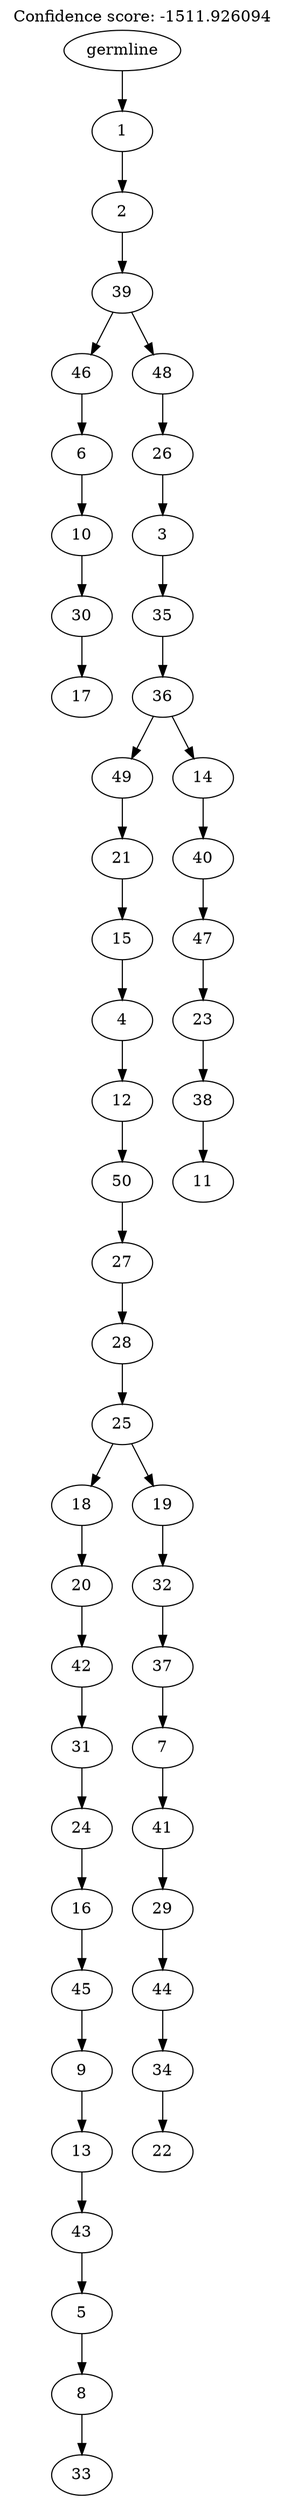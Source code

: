 digraph g {
	"49" -> "50";
	"50" [label="17"];
	"48" -> "49";
	"49" [label="30"];
	"47" -> "48";
	"48" [label="10"];
	"46" -> "47";
	"47" [label="6"];
	"44" -> "45";
	"45" [label="33"];
	"43" -> "44";
	"44" [label="8"];
	"42" -> "43";
	"43" [label="5"];
	"41" -> "42";
	"42" [label="43"];
	"40" -> "41";
	"41" [label="13"];
	"39" -> "40";
	"40" [label="9"];
	"38" -> "39";
	"39" [label="45"];
	"37" -> "38";
	"38" [label="16"];
	"36" -> "37";
	"37" [label="24"];
	"35" -> "36";
	"36" [label="31"];
	"34" -> "35";
	"35" [label="42"];
	"33" -> "34";
	"34" [label="20"];
	"31" -> "32";
	"32" [label="22"];
	"30" -> "31";
	"31" [label="34"];
	"29" -> "30";
	"30" [label="44"];
	"28" -> "29";
	"29" [label="29"];
	"27" -> "28";
	"28" [label="41"];
	"26" -> "27";
	"27" [label="7"];
	"25" -> "26";
	"26" [label="37"];
	"24" -> "25";
	"25" [label="32"];
	"23" -> "24";
	"24" [label="19"];
	"23" -> "33";
	"33" [label="18"];
	"22" -> "23";
	"23" [label="25"];
	"21" -> "22";
	"22" [label="28"];
	"20" -> "21";
	"21" [label="27"];
	"19" -> "20";
	"20" [label="50"];
	"18" -> "19";
	"19" [label="12"];
	"17" -> "18";
	"18" [label="4"];
	"16" -> "17";
	"17" [label="15"];
	"15" -> "16";
	"16" [label="21"];
	"13" -> "14";
	"14" [label="11"];
	"12" -> "13";
	"13" [label="38"];
	"11" -> "12";
	"12" [label="23"];
	"10" -> "11";
	"11" [label="47"];
	"9" -> "10";
	"10" [label="40"];
	"8" -> "9";
	"9" [label="14"];
	"8" -> "15";
	"15" [label="49"];
	"7" -> "8";
	"8" [label="36"];
	"6" -> "7";
	"7" [label="35"];
	"5" -> "6";
	"6" [label="3"];
	"4" -> "5";
	"5" [label="26"];
	"3" -> "4";
	"4" [label="48"];
	"3" -> "46";
	"46" [label="46"];
	"2" -> "3";
	"3" [label="39"];
	"1" -> "2";
	"2" [label="2"];
	"0" -> "1";
	"1" [label="1"];
	"0" [label="germline"];
	labelloc="t";
	label="Confidence score: -1511.926094";
}
